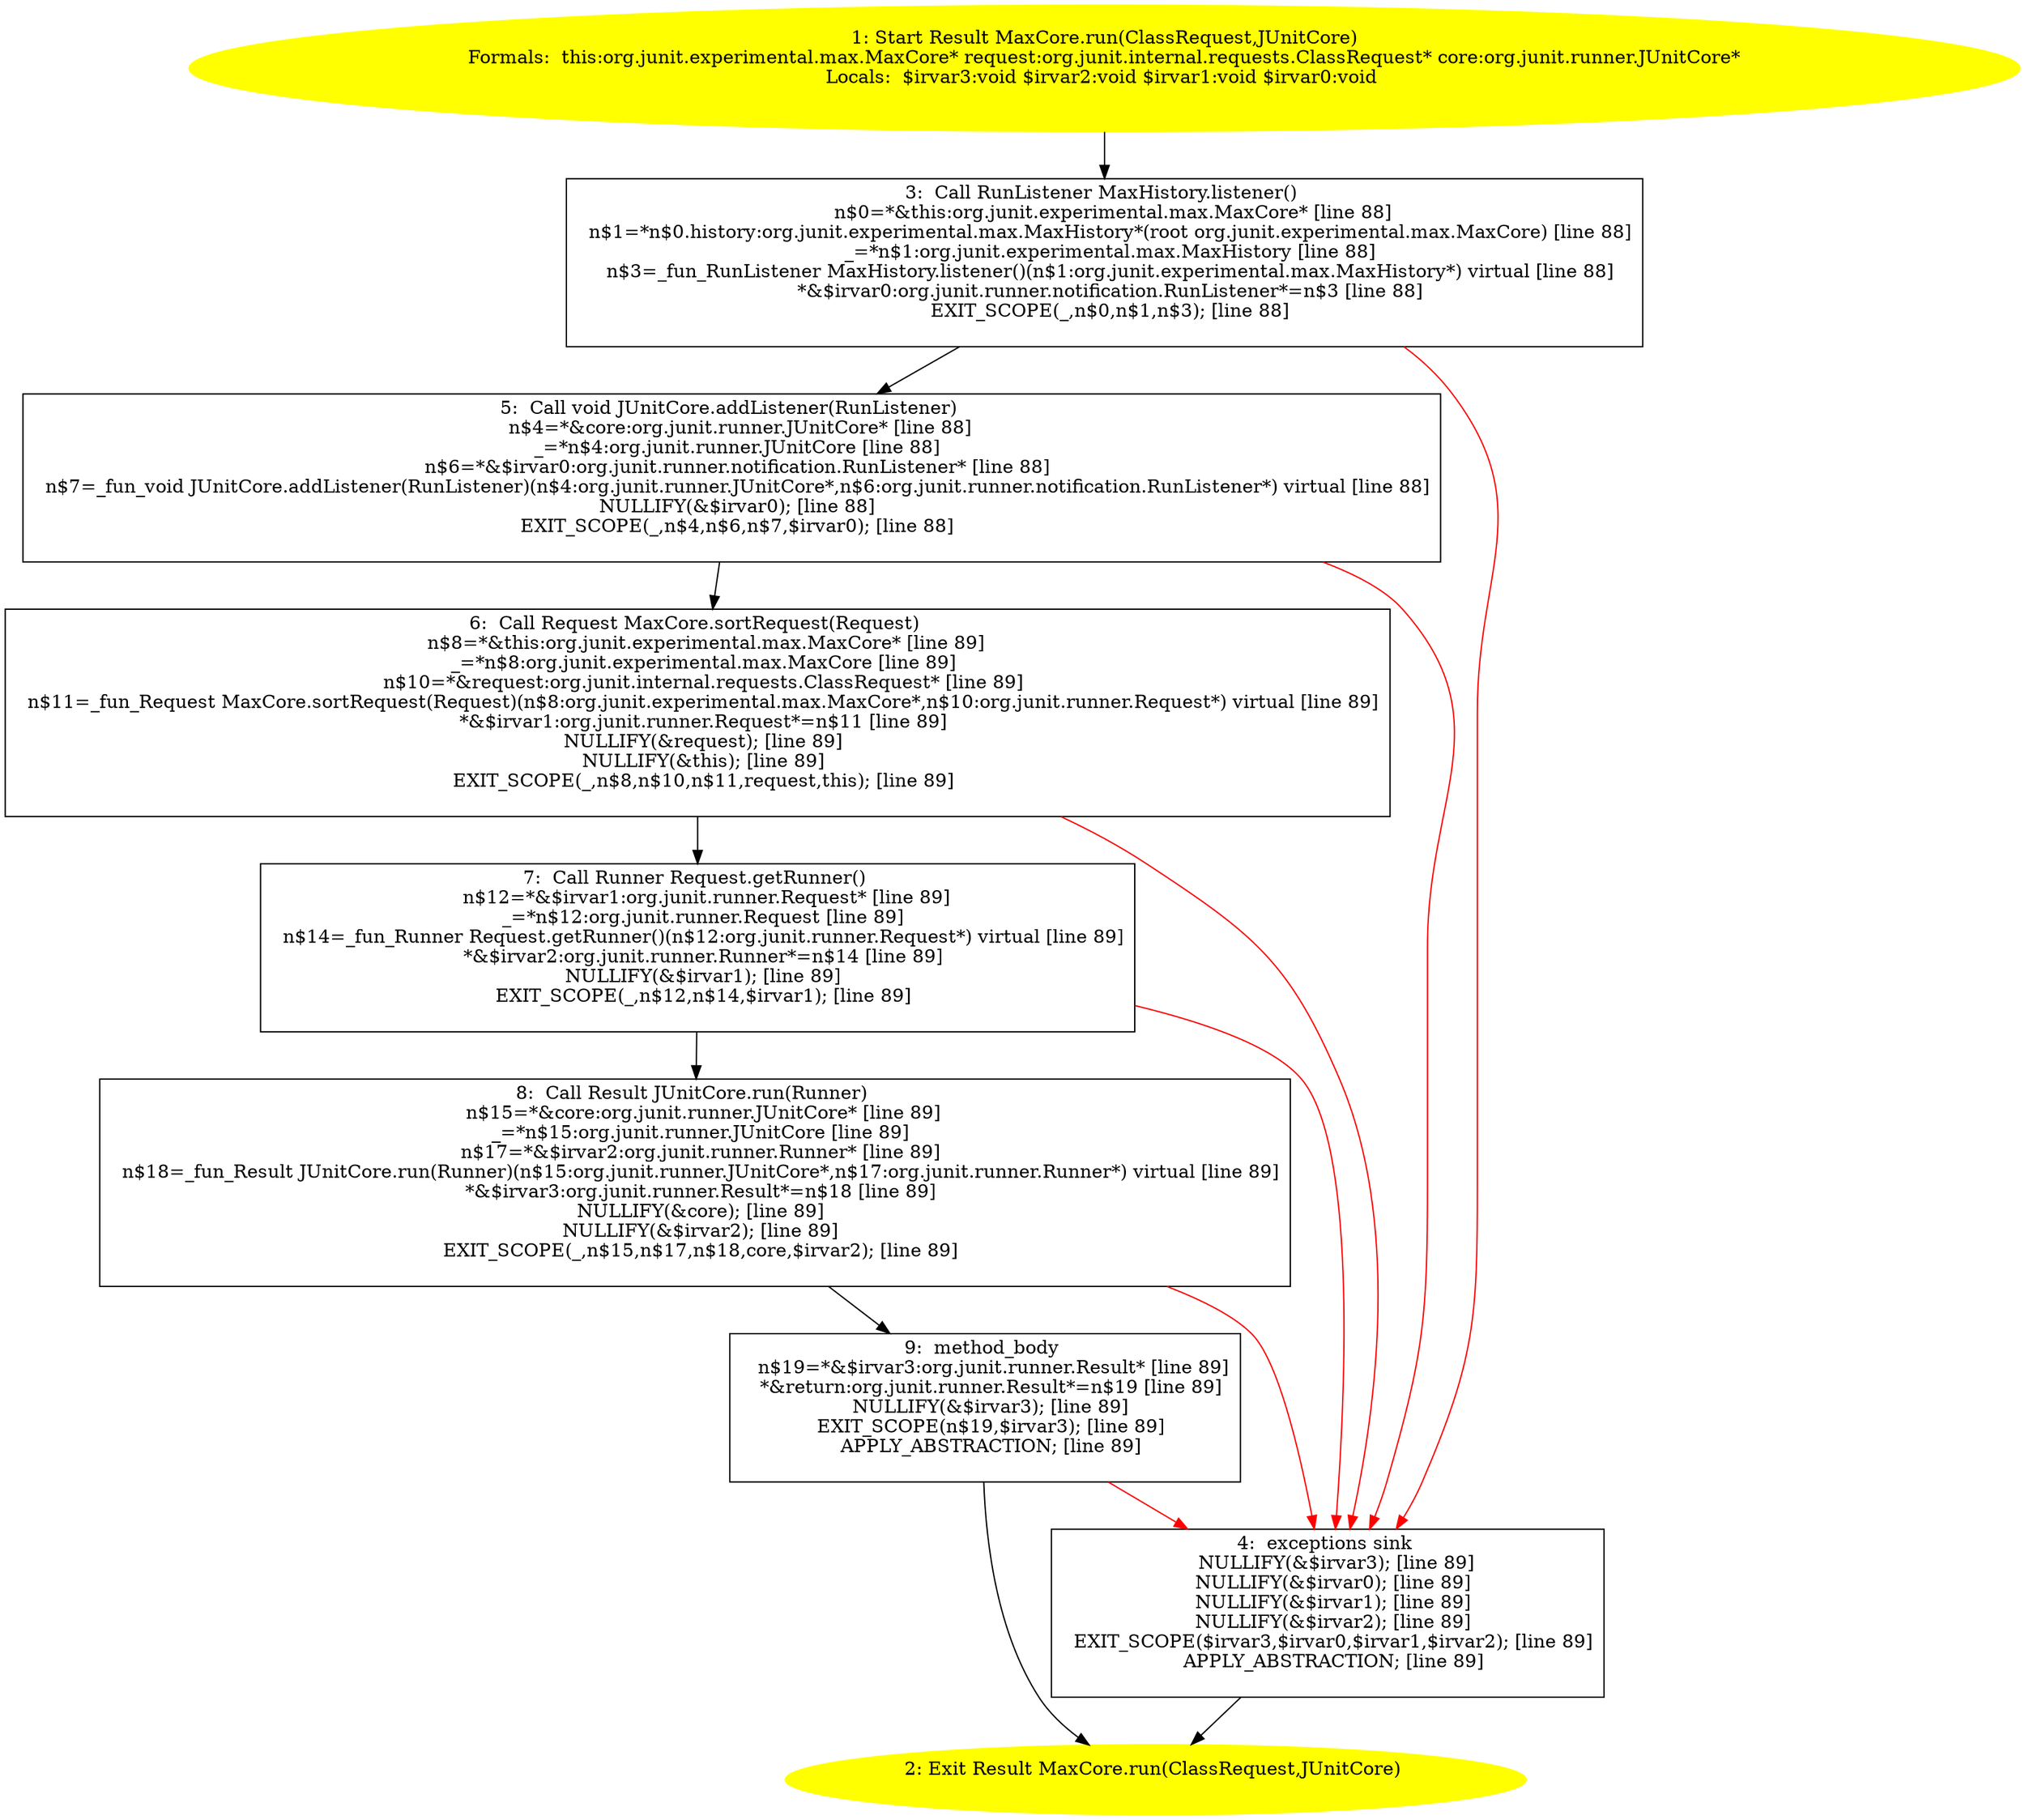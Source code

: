 /* @generated */
digraph cfg {
"org.junit.experimental.max.MaxCore.run(org.junit.internal.requests.ClassRequest,org.junit.runner.JUn.8d17833586333b711e2bbc862bfb1131_1" [label="1: Start Result MaxCore.run(ClassRequest,JUnitCore)\nFormals:  this:org.junit.experimental.max.MaxCore* request:org.junit.internal.requests.ClassRequest* core:org.junit.runner.JUnitCore*\nLocals:  $irvar3:void $irvar2:void $irvar1:void $irvar0:void \n  " color=yellow style=filled]
	

	 "org.junit.experimental.max.MaxCore.run(org.junit.internal.requests.ClassRequest,org.junit.runner.JUn.8d17833586333b711e2bbc862bfb1131_1" -> "org.junit.experimental.max.MaxCore.run(org.junit.internal.requests.ClassRequest,org.junit.runner.JUn.8d17833586333b711e2bbc862bfb1131_3" ;
"org.junit.experimental.max.MaxCore.run(org.junit.internal.requests.ClassRequest,org.junit.runner.JUn.8d17833586333b711e2bbc862bfb1131_2" [label="2: Exit Result MaxCore.run(ClassRequest,JUnitCore) \n  " color=yellow style=filled]
	

"org.junit.experimental.max.MaxCore.run(org.junit.internal.requests.ClassRequest,org.junit.runner.JUn.8d17833586333b711e2bbc862bfb1131_3" [label="3:  Call RunListener MaxHistory.listener() \n   n$0=*&this:org.junit.experimental.max.MaxCore* [line 88]\n  n$1=*n$0.history:org.junit.experimental.max.MaxHistory*(root org.junit.experimental.max.MaxCore) [line 88]\n  _=*n$1:org.junit.experimental.max.MaxHistory [line 88]\n  n$3=_fun_RunListener MaxHistory.listener()(n$1:org.junit.experimental.max.MaxHistory*) virtual [line 88]\n  *&$irvar0:org.junit.runner.notification.RunListener*=n$3 [line 88]\n  EXIT_SCOPE(_,n$0,n$1,n$3); [line 88]\n " shape="box"]
	

	 "org.junit.experimental.max.MaxCore.run(org.junit.internal.requests.ClassRequest,org.junit.runner.JUn.8d17833586333b711e2bbc862bfb1131_3" -> "org.junit.experimental.max.MaxCore.run(org.junit.internal.requests.ClassRequest,org.junit.runner.JUn.8d17833586333b711e2bbc862bfb1131_5" ;
	 "org.junit.experimental.max.MaxCore.run(org.junit.internal.requests.ClassRequest,org.junit.runner.JUn.8d17833586333b711e2bbc862bfb1131_3" -> "org.junit.experimental.max.MaxCore.run(org.junit.internal.requests.ClassRequest,org.junit.runner.JUn.8d17833586333b711e2bbc862bfb1131_4" [color="red" ];
"org.junit.experimental.max.MaxCore.run(org.junit.internal.requests.ClassRequest,org.junit.runner.JUn.8d17833586333b711e2bbc862bfb1131_4" [label="4:  exceptions sink \n   NULLIFY(&$irvar3); [line 89]\n  NULLIFY(&$irvar0); [line 89]\n  NULLIFY(&$irvar1); [line 89]\n  NULLIFY(&$irvar2); [line 89]\n  EXIT_SCOPE($irvar3,$irvar0,$irvar1,$irvar2); [line 89]\n  APPLY_ABSTRACTION; [line 89]\n " shape="box"]
	

	 "org.junit.experimental.max.MaxCore.run(org.junit.internal.requests.ClassRequest,org.junit.runner.JUn.8d17833586333b711e2bbc862bfb1131_4" -> "org.junit.experimental.max.MaxCore.run(org.junit.internal.requests.ClassRequest,org.junit.runner.JUn.8d17833586333b711e2bbc862bfb1131_2" ;
"org.junit.experimental.max.MaxCore.run(org.junit.internal.requests.ClassRequest,org.junit.runner.JUn.8d17833586333b711e2bbc862bfb1131_5" [label="5:  Call void JUnitCore.addListener(RunListener) \n   n$4=*&core:org.junit.runner.JUnitCore* [line 88]\n  _=*n$4:org.junit.runner.JUnitCore [line 88]\n  n$6=*&$irvar0:org.junit.runner.notification.RunListener* [line 88]\n  n$7=_fun_void JUnitCore.addListener(RunListener)(n$4:org.junit.runner.JUnitCore*,n$6:org.junit.runner.notification.RunListener*) virtual [line 88]\n  NULLIFY(&$irvar0); [line 88]\n  EXIT_SCOPE(_,n$4,n$6,n$7,$irvar0); [line 88]\n " shape="box"]
	

	 "org.junit.experimental.max.MaxCore.run(org.junit.internal.requests.ClassRequest,org.junit.runner.JUn.8d17833586333b711e2bbc862bfb1131_5" -> "org.junit.experimental.max.MaxCore.run(org.junit.internal.requests.ClassRequest,org.junit.runner.JUn.8d17833586333b711e2bbc862bfb1131_6" ;
	 "org.junit.experimental.max.MaxCore.run(org.junit.internal.requests.ClassRequest,org.junit.runner.JUn.8d17833586333b711e2bbc862bfb1131_5" -> "org.junit.experimental.max.MaxCore.run(org.junit.internal.requests.ClassRequest,org.junit.runner.JUn.8d17833586333b711e2bbc862bfb1131_4" [color="red" ];
"org.junit.experimental.max.MaxCore.run(org.junit.internal.requests.ClassRequest,org.junit.runner.JUn.8d17833586333b711e2bbc862bfb1131_6" [label="6:  Call Request MaxCore.sortRequest(Request) \n   n$8=*&this:org.junit.experimental.max.MaxCore* [line 89]\n  _=*n$8:org.junit.experimental.max.MaxCore [line 89]\n  n$10=*&request:org.junit.internal.requests.ClassRequest* [line 89]\n  n$11=_fun_Request MaxCore.sortRequest(Request)(n$8:org.junit.experimental.max.MaxCore*,n$10:org.junit.runner.Request*) virtual [line 89]\n  *&$irvar1:org.junit.runner.Request*=n$11 [line 89]\n  NULLIFY(&request); [line 89]\n  NULLIFY(&this); [line 89]\n  EXIT_SCOPE(_,n$8,n$10,n$11,request,this); [line 89]\n " shape="box"]
	

	 "org.junit.experimental.max.MaxCore.run(org.junit.internal.requests.ClassRequest,org.junit.runner.JUn.8d17833586333b711e2bbc862bfb1131_6" -> "org.junit.experimental.max.MaxCore.run(org.junit.internal.requests.ClassRequest,org.junit.runner.JUn.8d17833586333b711e2bbc862bfb1131_7" ;
	 "org.junit.experimental.max.MaxCore.run(org.junit.internal.requests.ClassRequest,org.junit.runner.JUn.8d17833586333b711e2bbc862bfb1131_6" -> "org.junit.experimental.max.MaxCore.run(org.junit.internal.requests.ClassRequest,org.junit.runner.JUn.8d17833586333b711e2bbc862bfb1131_4" [color="red" ];
"org.junit.experimental.max.MaxCore.run(org.junit.internal.requests.ClassRequest,org.junit.runner.JUn.8d17833586333b711e2bbc862bfb1131_7" [label="7:  Call Runner Request.getRunner() \n   n$12=*&$irvar1:org.junit.runner.Request* [line 89]\n  _=*n$12:org.junit.runner.Request [line 89]\n  n$14=_fun_Runner Request.getRunner()(n$12:org.junit.runner.Request*) virtual [line 89]\n  *&$irvar2:org.junit.runner.Runner*=n$14 [line 89]\n  NULLIFY(&$irvar1); [line 89]\n  EXIT_SCOPE(_,n$12,n$14,$irvar1); [line 89]\n " shape="box"]
	

	 "org.junit.experimental.max.MaxCore.run(org.junit.internal.requests.ClassRequest,org.junit.runner.JUn.8d17833586333b711e2bbc862bfb1131_7" -> "org.junit.experimental.max.MaxCore.run(org.junit.internal.requests.ClassRequest,org.junit.runner.JUn.8d17833586333b711e2bbc862bfb1131_8" ;
	 "org.junit.experimental.max.MaxCore.run(org.junit.internal.requests.ClassRequest,org.junit.runner.JUn.8d17833586333b711e2bbc862bfb1131_7" -> "org.junit.experimental.max.MaxCore.run(org.junit.internal.requests.ClassRequest,org.junit.runner.JUn.8d17833586333b711e2bbc862bfb1131_4" [color="red" ];
"org.junit.experimental.max.MaxCore.run(org.junit.internal.requests.ClassRequest,org.junit.runner.JUn.8d17833586333b711e2bbc862bfb1131_8" [label="8:  Call Result JUnitCore.run(Runner) \n   n$15=*&core:org.junit.runner.JUnitCore* [line 89]\n  _=*n$15:org.junit.runner.JUnitCore [line 89]\n  n$17=*&$irvar2:org.junit.runner.Runner* [line 89]\n  n$18=_fun_Result JUnitCore.run(Runner)(n$15:org.junit.runner.JUnitCore*,n$17:org.junit.runner.Runner*) virtual [line 89]\n  *&$irvar3:org.junit.runner.Result*=n$18 [line 89]\n  NULLIFY(&core); [line 89]\n  NULLIFY(&$irvar2); [line 89]\n  EXIT_SCOPE(_,n$15,n$17,n$18,core,$irvar2); [line 89]\n " shape="box"]
	

	 "org.junit.experimental.max.MaxCore.run(org.junit.internal.requests.ClassRequest,org.junit.runner.JUn.8d17833586333b711e2bbc862bfb1131_8" -> "org.junit.experimental.max.MaxCore.run(org.junit.internal.requests.ClassRequest,org.junit.runner.JUn.8d17833586333b711e2bbc862bfb1131_9" ;
	 "org.junit.experimental.max.MaxCore.run(org.junit.internal.requests.ClassRequest,org.junit.runner.JUn.8d17833586333b711e2bbc862bfb1131_8" -> "org.junit.experimental.max.MaxCore.run(org.junit.internal.requests.ClassRequest,org.junit.runner.JUn.8d17833586333b711e2bbc862bfb1131_4" [color="red" ];
"org.junit.experimental.max.MaxCore.run(org.junit.internal.requests.ClassRequest,org.junit.runner.JUn.8d17833586333b711e2bbc862bfb1131_9" [label="9:  method_body \n   n$19=*&$irvar3:org.junit.runner.Result* [line 89]\n  *&return:org.junit.runner.Result*=n$19 [line 89]\n  NULLIFY(&$irvar3); [line 89]\n  EXIT_SCOPE(n$19,$irvar3); [line 89]\n  APPLY_ABSTRACTION; [line 89]\n " shape="box"]
	

	 "org.junit.experimental.max.MaxCore.run(org.junit.internal.requests.ClassRequest,org.junit.runner.JUn.8d17833586333b711e2bbc862bfb1131_9" -> "org.junit.experimental.max.MaxCore.run(org.junit.internal.requests.ClassRequest,org.junit.runner.JUn.8d17833586333b711e2bbc862bfb1131_2" ;
	 "org.junit.experimental.max.MaxCore.run(org.junit.internal.requests.ClassRequest,org.junit.runner.JUn.8d17833586333b711e2bbc862bfb1131_9" -> "org.junit.experimental.max.MaxCore.run(org.junit.internal.requests.ClassRequest,org.junit.runner.JUn.8d17833586333b711e2bbc862bfb1131_4" [color="red" ];
}
